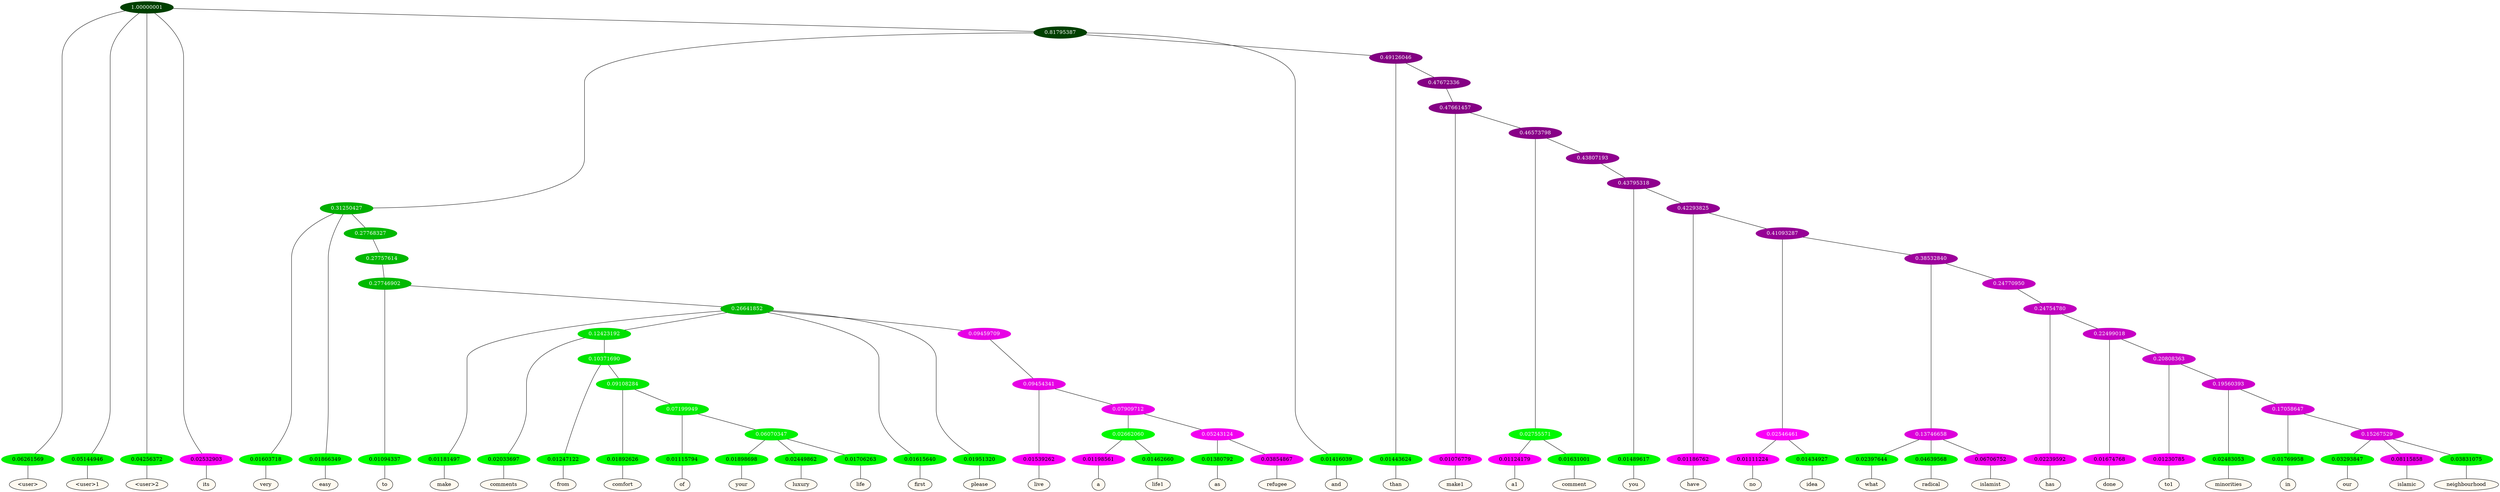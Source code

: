 graph {
	node [format=png height=0.15 nodesep=0.001 ordering=out overlap=prism overlap_scaling=0.01 ranksep=0.001 ratio=0.2 style=filled width=0.15]
	{
		rank=same
		a_w_1 [label="\<user\>" color=black fillcolor=floralwhite style="filled,solid"]
		a_w_2 [label="\<user\>1" color=black fillcolor=floralwhite style="filled,solid"]
		a_w_3 [label="\<user\>2" color=black fillcolor=floralwhite style="filled,solid"]
		a_w_4 [label=its color=black fillcolor=floralwhite style="filled,solid"]
		a_w_9 [label=very color=black fillcolor=floralwhite style="filled,solid"]
		a_w_10 [label=easy color=black fillcolor=floralwhite style="filled,solid"]
		a_w_19 [label=to color=black fillcolor=floralwhite style="filled,solid"]
		a_w_23 [label=make color=black fillcolor=floralwhite style="filled,solid"]
		a_w_31 [label=comments color=black fillcolor=floralwhite style="filled,solid"]
		a_w_36 [label=from color=black fillcolor=floralwhite style="filled,solid"]
		a_w_42 [label=comfort color=black fillcolor=floralwhite style="filled,solid"]
		a_w_48 [label=of color=black fillcolor=floralwhite style="filled,solid"]
		a_w_58 [label=your color=black fillcolor=floralwhite style="filled,solid"]
		a_w_59 [label=luxury color=black fillcolor=floralwhite style="filled,solid"]
		a_w_60 [label=life color=black fillcolor=floralwhite style="filled,solid"]
		a_w_25 [label=first color=black fillcolor=floralwhite style="filled,solid"]
		a_w_26 [label=please color=black fillcolor=floralwhite style="filled,solid"]
		a_w_38 [label=live color=black fillcolor=floralwhite style="filled,solid"]
		a_w_50 [label=a color=black fillcolor=floralwhite style="filled,solid"]
		a_w_51 [label=life1 color=black fillcolor=floralwhite style="filled,solid"]
		a_w_52 [label=as color=black fillcolor=floralwhite style="filled,solid"]
		a_w_53 [label=refugee color=black fillcolor=floralwhite style="filled,solid"]
		a_w_7 [label=and color=black fillcolor=floralwhite style="filled,solid"]
		a_w_12 [label=than color=black fillcolor=floralwhite style="filled,solid"]
		a_w_17 [label=make1 color=black fillcolor=floralwhite style="filled,solid"]
		a_w_28 [label=a1 color=black fillcolor=floralwhite style="filled,solid"]
		a_w_29 [label=comment color=black fillcolor=floralwhite style="filled,solid"]
		a_w_34 [label=you color=black fillcolor=floralwhite style="filled,solid"]
		a_w_40 [label=have color=black fillcolor=floralwhite style="filled,solid"]
		a_w_54 [label=no color=black fillcolor=floralwhite style="filled,solid"]
		a_w_55 [label=idea color=black fillcolor=floralwhite style="filled,solid"]
		a_w_61 [label=what color=black fillcolor=floralwhite style="filled,solid"]
		a_w_62 [label=radical color=black fillcolor=floralwhite style="filled,solid"]
		a_w_63 [label=islamist color=black fillcolor=floralwhite style="filled,solid"]
		a_w_65 [label=has color=black fillcolor=floralwhite style="filled,solid"]
		a_w_67 [label=done color=black fillcolor=floralwhite style="filled,solid"]
		a_w_69 [label=to1 color=black fillcolor=floralwhite style="filled,solid"]
		a_w_71 [label=minorities color=black fillcolor=floralwhite style="filled,solid"]
		a_w_73 [label=in color=black fillcolor=floralwhite style="filled,solid"]
		a_w_75 [label=our color=black fillcolor=floralwhite style="filled,solid"]
		a_w_76 [label=islamic color=black fillcolor=floralwhite style="filled,solid"]
		a_w_77 [label=neighbourhood color=black fillcolor=floralwhite style="filled,solid"]
	}
	a_n_1 -- a_w_1
	a_n_2 -- a_w_2
	a_n_3 -- a_w_3
	a_n_4 -- a_w_4
	a_n_9 -- a_w_9
	a_n_10 -- a_w_10
	a_n_19 -- a_w_19
	a_n_23 -- a_w_23
	a_n_31 -- a_w_31
	a_n_36 -- a_w_36
	a_n_42 -- a_w_42
	a_n_48 -- a_w_48
	a_n_58 -- a_w_58
	a_n_59 -- a_w_59
	a_n_60 -- a_w_60
	a_n_25 -- a_w_25
	a_n_26 -- a_w_26
	a_n_38 -- a_w_38
	a_n_50 -- a_w_50
	a_n_51 -- a_w_51
	a_n_52 -- a_w_52
	a_n_53 -- a_w_53
	a_n_7 -- a_w_7
	a_n_12 -- a_w_12
	a_n_17 -- a_w_17
	a_n_28 -- a_w_28
	a_n_29 -- a_w_29
	a_n_34 -- a_w_34
	a_n_40 -- a_w_40
	a_n_54 -- a_w_54
	a_n_55 -- a_w_55
	a_n_61 -- a_w_61
	a_n_62 -- a_w_62
	a_n_63 -- a_w_63
	a_n_65 -- a_w_65
	a_n_67 -- a_w_67
	a_n_69 -- a_w_69
	a_n_71 -- a_w_71
	a_n_73 -- a_w_73
	a_n_75 -- a_w_75
	a_n_76 -- a_w_76
	a_n_77 -- a_w_77
	{
		rank=same
		a_n_1 [label=0.06261569 color="0.334 1.000 0.937" fontcolor=black]
		a_n_2 [label=0.05144946 color="0.334 1.000 0.949" fontcolor=black]
		a_n_3 [label=0.04256372 color="0.334 1.000 0.957" fontcolor=black]
		a_n_4 [label=0.02532903 color="0.835 1.000 0.975" fontcolor=black]
		a_n_9 [label=0.01603718 color="0.334 1.000 0.984" fontcolor=black]
		a_n_10 [label=0.01866349 color="0.334 1.000 0.981" fontcolor=black]
		a_n_19 [label=0.01094337 color="0.334 1.000 0.989" fontcolor=black]
		a_n_23 [label=0.01181497 color="0.334 1.000 0.988" fontcolor=black]
		a_n_31 [label=0.02033697 color="0.334 1.000 0.980" fontcolor=black]
		a_n_36 [label=0.01247122 color="0.334 1.000 0.988" fontcolor=black]
		a_n_42 [label=0.01892626 color="0.334 1.000 0.981" fontcolor=black]
		a_n_48 [label=0.01115794 color="0.334 1.000 0.989" fontcolor=black]
		a_n_58 [label=0.01898698 color="0.334 1.000 0.981" fontcolor=black]
		a_n_59 [label=0.02449862 color="0.334 1.000 0.976" fontcolor=black]
		a_n_60 [label=0.01706263 color="0.334 1.000 0.983" fontcolor=black]
		a_n_25 [label=0.01615640 color="0.334 1.000 0.984" fontcolor=black]
		a_n_26 [label=0.01951320 color="0.334 1.000 0.980" fontcolor=black]
		a_n_38 [label=0.01539262 color="0.835 1.000 0.985" fontcolor=black]
		a_n_50 [label=0.01198561 color="0.835 1.000 0.988" fontcolor=black]
		a_n_51 [label=0.01462660 color="0.334 1.000 0.985" fontcolor=black]
		a_n_52 [label=0.01380792 color="0.334 1.000 0.986" fontcolor=black]
		a_n_53 [label=0.03854867 color="0.835 1.000 0.961" fontcolor=black]
		a_n_7 [label=0.01416039 color="0.334 1.000 0.986" fontcolor=black]
		a_n_12 [label=0.01443624 color="0.334 1.000 0.986" fontcolor=black]
		a_n_17 [label=0.01076779 color="0.835 1.000 0.989" fontcolor=black]
		a_n_28 [label=0.01124179 color="0.835 1.000 0.989" fontcolor=black]
		a_n_29 [label=0.01631001 color="0.334 1.000 0.984" fontcolor=black]
		a_n_34 [label=0.01489617 color="0.334 1.000 0.985" fontcolor=black]
		a_n_40 [label=0.01186762 color="0.835 1.000 0.988" fontcolor=black]
		a_n_54 [label=0.01111224 color="0.835 1.000 0.989" fontcolor=black]
		a_n_55 [label=0.01434927 color="0.334 1.000 0.986" fontcolor=black]
		a_n_61 [label=0.02397644 color="0.334 1.000 0.976" fontcolor=black]
		a_n_62 [label=0.04639568 color="0.334 1.000 0.954" fontcolor=black]
		a_n_63 [label=0.06706752 color="0.835 1.000 0.933" fontcolor=black]
		a_n_65 [label=0.02239592 color="0.835 1.000 0.978" fontcolor=black]
		a_n_67 [label=0.01674768 color="0.835 1.000 0.983" fontcolor=black]
		a_n_69 [label=0.01230785 color="0.835 1.000 0.988" fontcolor=black]
		a_n_71 [label=0.02483053 color="0.334 1.000 0.975" fontcolor=black]
		a_n_73 [label=0.01769958 color="0.334 1.000 0.982" fontcolor=black]
		a_n_75 [label=0.03293847 color="0.334 1.000 0.967" fontcolor=black]
		a_n_76 [label=0.08115858 color="0.835 1.000 0.919" fontcolor=black]
		a_n_77 [label=0.03831075 color="0.334 1.000 0.962" fontcolor=black]
	}
	a_n_0 [label=1.00000001 color="0.334 1.000 0.250" fontcolor=grey99]
	a_n_0 -- a_n_1
	a_n_0 -- a_n_2
	a_n_0 -- a_n_3
	a_n_0 -- a_n_4
	a_n_5 [label=0.81795387 color="0.334 1.000 0.250" fontcolor=grey99]
	a_n_0 -- a_n_5
	a_n_6 [label=0.31250427 color="0.334 1.000 0.687" fontcolor=grey99]
	a_n_5 -- a_n_6
	a_n_5 -- a_n_7
	a_n_8 [label=0.49126046 color="0.835 1.000 0.509" fontcolor=grey99]
	a_n_5 -- a_n_8
	a_n_6 -- a_n_9
	a_n_6 -- a_n_10
	a_n_11 [label=0.27768327 color="0.334 1.000 0.722" fontcolor=grey99]
	a_n_6 -- a_n_11
	a_n_8 -- a_n_12
	a_n_13 [label=0.47672336 color="0.835 1.000 0.523" fontcolor=grey99]
	a_n_8 -- a_n_13
	a_n_14 [label=0.27757614 color="0.334 1.000 0.722" fontcolor=grey99]
	a_n_11 -- a_n_14
	a_n_15 [label=0.47661457 color="0.835 1.000 0.523" fontcolor=grey99]
	a_n_13 -- a_n_15
	a_n_16 [label=0.27746902 color="0.334 1.000 0.723" fontcolor=grey99]
	a_n_14 -- a_n_16
	a_n_15 -- a_n_17
	a_n_18 [label=0.46573798 color="0.835 1.000 0.534" fontcolor=grey99]
	a_n_15 -- a_n_18
	a_n_16 -- a_n_19
	a_n_20 [label=0.26641852 color="0.334 1.000 0.734" fontcolor=grey99]
	a_n_16 -- a_n_20
	a_n_21 [label=0.02755571 color="0.334 1.000 0.972" fontcolor=grey99]
	a_n_18 -- a_n_21
	a_n_22 [label=0.43807193 color="0.835 1.000 0.562" fontcolor=grey99]
	a_n_18 -- a_n_22
	a_n_20 -- a_n_23
	a_n_24 [label=0.12423192 color="0.334 1.000 0.876" fontcolor=grey99]
	a_n_20 -- a_n_24
	a_n_20 -- a_n_25
	a_n_20 -- a_n_26
	a_n_27 [label=0.09459709 color="0.835 1.000 0.905" fontcolor=grey99]
	a_n_20 -- a_n_27
	a_n_21 -- a_n_28
	a_n_21 -- a_n_29
	a_n_30 [label=0.43795318 color="0.835 1.000 0.562" fontcolor=grey99]
	a_n_22 -- a_n_30
	a_n_24 -- a_n_31
	a_n_32 [label=0.10371690 color="0.334 1.000 0.896" fontcolor=grey99]
	a_n_24 -- a_n_32
	a_n_33 [label=0.09454341 color="0.835 1.000 0.905" fontcolor=grey99]
	a_n_27 -- a_n_33
	a_n_30 -- a_n_34
	a_n_35 [label=0.42293825 color="0.835 1.000 0.577" fontcolor=grey99]
	a_n_30 -- a_n_35
	a_n_32 -- a_n_36
	a_n_37 [label=0.09108284 color="0.334 1.000 0.909" fontcolor=grey99]
	a_n_32 -- a_n_37
	a_n_33 -- a_n_38
	a_n_39 [label=0.07909712 color="0.835 1.000 0.921" fontcolor=grey99]
	a_n_33 -- a_n_39
	a_n_35 -- a_n_40
	a_n_41 [label=0.41093287 color="0.835 1.000 0.589" fontcolor=grey99]
	a_n_35 -- a_n_41
	a_n_37 -- a_n_42
	a_n_43 [label=0.07199949 color="0.334 1.000 0.928" fontcolor=grey99]
	a_n_37 -- a_n_43
	a_n_44 [label=0.02662060 color="0.334 1.000 0.973" fontcolor=grey99]
	a_n_39 -- a_n_44
	a_n_45 [label=0.05243124 color="0.835 1.000 0.948" fontcolor=grey99]
	a_n_39 -- a_n_45
	a_n_46 [label=0.02546461 color="0.835 1.000 0.975" fontcolor=grey99]
	a_n_41 -- a_n_46
	a_n_47 [label=0.38532840 color="0.835 1.000 0.615" fontcolor=grey99]
	a_n_41 -- a_n_47
	a_n_43 -- a_n_48
	a_n_49 [label=0.06070347 color="0.334 1.000 0.939" fontcolor=grey99]
	a_n_43 -- a_n_49
	a_n_44 -- a_n_50
	a_n_44 -- a_n_51
	a_n_45 -- a_n_52
	a_n_45 -- a_n_53
	a_n_46 -- a_n_54
	a_n_46 -- a_n_55
	a_n_56 [label=0.13746658 color="0.835 1.000 0.863" fontcolor=grey99]
	a_n_47 -- a_n_56
	a_n_57 [label=0.24770950 color="0.835 1.000 0.752" fontcolor=grey99]
	a_n_47 -- a_n_57
	a_n_49 -- a_n_58
	a_n_49 -- a_n_59
	a_n_49 -- a_n_60
	a_n_56 -- a_n_61
	a_n_56 -- a_n_62
	a_n_56 -- a_n_63
	a_n_64 [label=0.24754780 color="0.835 1.000 0.752" fontcolor=grey99]
	a_n_57 -- a_n_64
	a_n_64 -- a_n_65
	a_n_66 [label=0.22499018 color="0.835 1.000 0.775" fontcolor=grey99]
	a_n_64 -- a_n_66
	a_n_66 -- a_n_67
	a_n_68 [label=0.20808363 color="0.835 1.000 0.792" fontcolor=grey99]
	a_n_66 -- a_n_68
	a_n_68 -- a_n_69
	a_n_70 [label=0.19560393 color="0.835 1.000 0.804" fontcolor=grey99]
	a_n_68 -- a_n_70
	a_n_70 -- a_n_71
	a_n_72 [label=0.17058647 color="0.835 1.000 0.829" fontcolor=grey99]
	a_n_70 -- a_n_72
	a_n_72 -- a_n_73
	a_n_74 [label=0.15267529 color="0.835 1.000 0.847" fontcolor=grey99]
	a_n_72 -- a_n_74
	a_n_74 -- a_n_75
	a_n_74 -- a_n_76
	a_n_74 -- a_n_77
}
